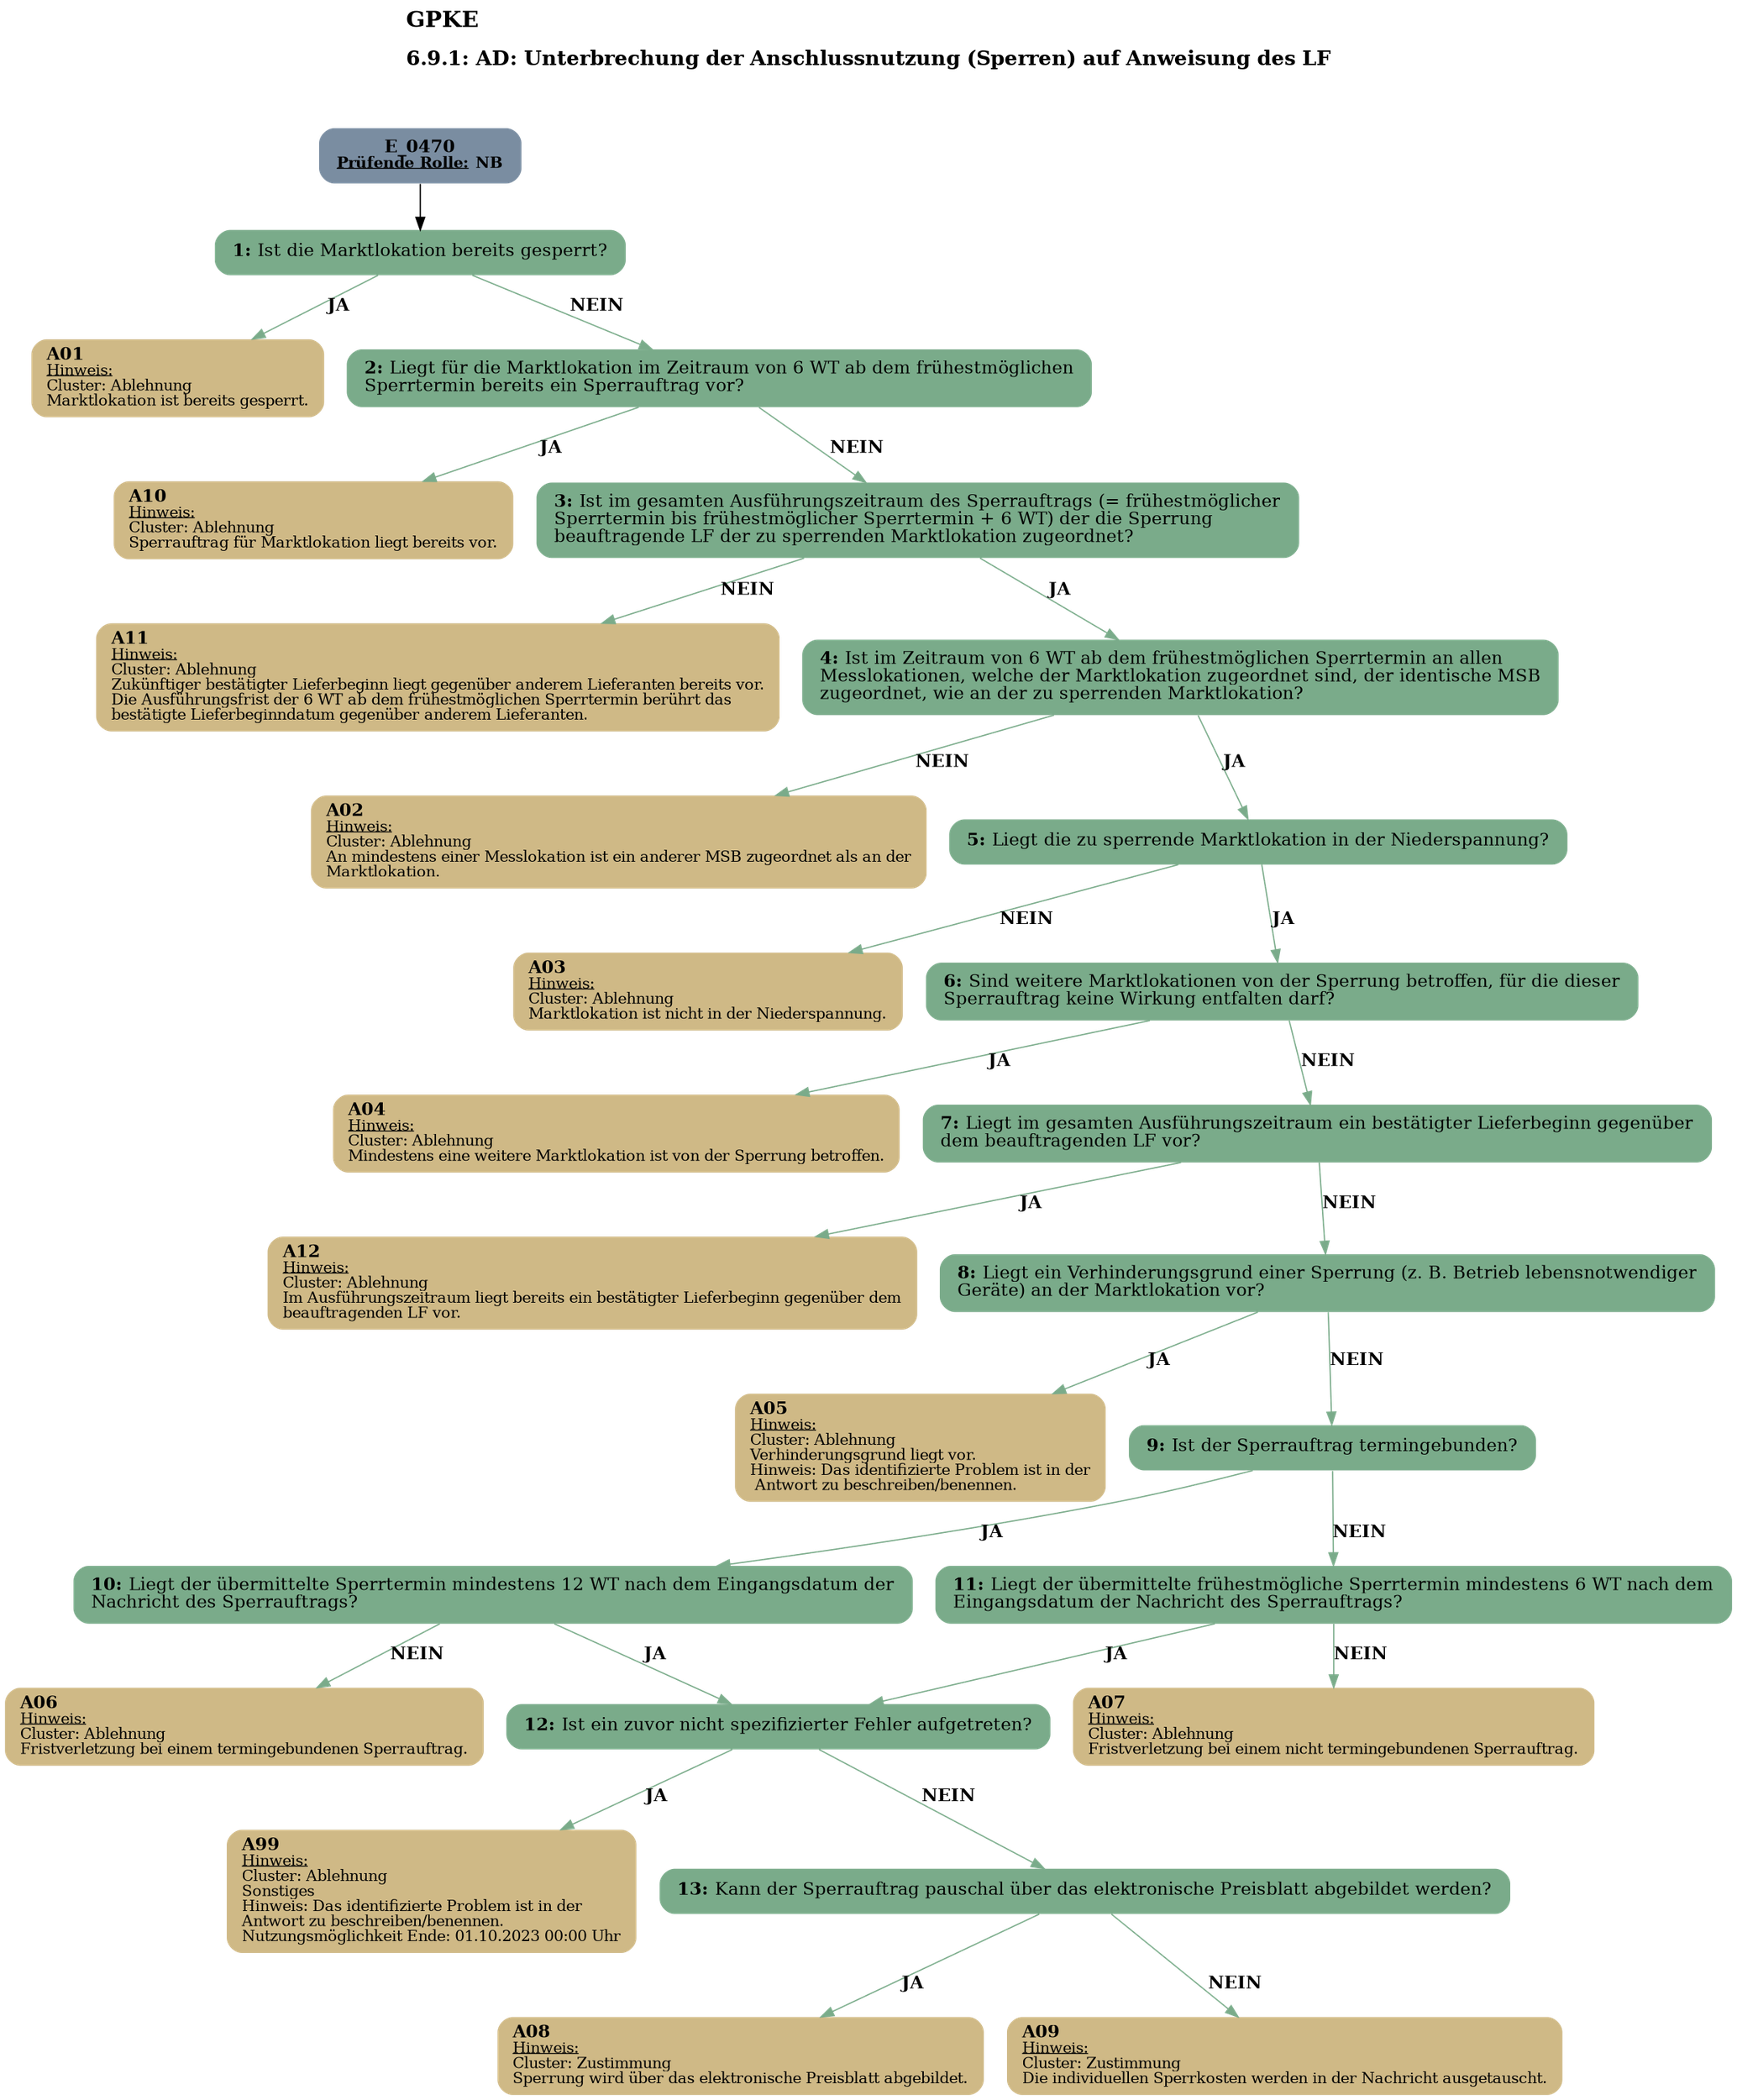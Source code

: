 digraph D {
    labelloc="t";
    label=<<B><FONT POINT-SIZE="18">GPKE</FONT></B><BR align="left"/><BR/><B><FONT POINT-SIZE="16">6.9.1: AD: Unterbrechung der Anschlussnutzung (Sperren) auf Anweisung des LF</FONT></B><BR align="left"/><BR/><BR/><BR/>>;
    ratio="compress";
    concentrate=true;
    pack=true;
    rankdir=TB;
    packmode="array";
    size="20,20";
    "Start" [margin="0.2,0.12", shape=box, style="filled,rounded", penwidth=0.0, fillcolor="#7a8da1", label=<<B>E_0470</B><BR align="center"/><FONT point-size="12"><B><U>Prüfende Rolle:</U> NB</B></FONT><BR align="center"/>>];
    "1" [margin="0.2,0.12", shape=box, style="filled,rounded", penwidth=0.0, fillcolor="#7aab8a", label=<<B>1: </B>Ist die Marktlokation bereits gesperrt?<BR align="left"/>>];
    "A01" [margin="0.17,0.08", shape=box, style="filled,rounded", penwidth=0.0, fillcolor="#cfb986", label=<<B>A01</B><BR align="left"/><FONT point-size="12"><U>Hinweis:</U><BR align="left"/>Cluster: Ablehnung<BR align="left"/>Marktlokation ist bereits gesperrt.<BR align="left"/></FONT>>];
    "2" [margin="0.2,0.12", shape=box, style="filled,rounded", penwidth=0.0, fillcolor="#7aab8a", label=<<B>2: </B>Liegt für die Marktlokation im Zeitraum von 6 WT ab dem frühestmöglichen<BR align="left"/>Sperrtermin bereits ein Sperrauftrag vor?<BR align="left"/>>];
    "A10" [margin="0.17,0.08", shape=box, style="filled,rounded", penwidth=0.0, fillcolor="#cfb986", label=<<B>A10</B><BR align="left"/><FONT point-size="12"><U>Hinweis:</U><BR align="left"/>Cluster: Ablehnung<BR align="left"/>Sperrauftrag für Marktlokation liegt bereits vor.<BR align="left"/></FONT>>];
    "3" [margin="0.2,0.12", shape=box, style="filled,rounded", penwidth=0.0, fillcolor="#7aab8a", label=<<B>3: </B>Ist im gesamten Ausführungszeitraum des Sperrauftrags (= frühestmöglicher<BR align="left"/>Sperrtermin bis frühestmöglicher Sperrtermin + 6 WT) der die Sperrung<BR align="left"/>beauftragende LF der zu sperrenden Marktlokation zugeordnet?<BR align="left"/>>];
    "A11" [margin="0.17,0.08", shape=box, style="filled,rounded", penwidth=0.0, fillcolor="#cfb986", label=<<B>A11</B><BR align="left"/><FONT point-size="12"><U>Hinweis:</U><BR align="left"/>Cluster: Ablehnung<BR align="left"/>Zukünftiger bestätigter Lieferbeginn liegt gegenüber anderem Lieferanten bereits vor.<BR align="left"/>Die Ausführungsfrist der 6 WT ab dem frühestmöglichen Sperrtermin berührt das<BR align="left"/>bestätigte Lieferbeginndatum gegenüber anderem Lieferanten.<BR align="left"/></FONT>>];
    "4" [margin="0.2,0.12", shape=box, style="filled,rounded", penwidth=0.0, fillcolor="#7aab8a", label=<<B>4: </B>Ist im Zeitraum von 6 WT ab dem frühestmöglichen Sperrtermin an allen<BR align="left"/>Messlokationen, welche der Marktlokation zugeordnet sind, der identische MSB<BR align="left"/>zugeordnet, wie an der zu sperrenden Marktlokation?<BR align="left"/>>];
    "A02" [margin="0.17,0.08", shape=box, style="filled,rounded", penwidth=0.0, fillcolor="#cfb986", label=<<B>A02</B><BR align="left"/><FONT point-size="12"><U>Hinweis:</U><BR align="left"/>Cluster: Ablehnung<BR align="left"/>An mindestens einer Messlokation ist ein anderer MSB zugeordnet als an der<BR align="left"/>Marktlokation.<BR align="left"/></FONT>>];
    "5" [margin="0.2,0.12", shape=box, style="filled,rounded", penwidth=0.0, fillcolor="#7aab8a", label=<<B>5: </B>Liegt die zu sperrende Marktlokation in der Niederspannung?<BR align="left"/>>];
    "A03" [margin="0.17,0.08", shape=box, style="filled,rounded", penwidth=0.0, fillcolor="#cfb986", label=<<B>A03</B><BR align="left"/><FONT point-size="12"><U>Hinweis:</U><BR align="left"/>Cluster: Ablehnung<BR align="left"/>Marktlokation ist nicht in der Niederspannung.<BR align="left"/></FONT>>];
    "6" [margin="0.2,0.12", shape=box, style="filled,rounded", penwidth=0.0, fillcolor="#7aab8a", label=<<B>6: </B>Sind weitere Marktlokationen von der Sperrung betroffen, für die dieser<BR align="left"/>Sperrauftrag keine Wirkung entfalten darf?<BR align="left"/>>];
    "A04" [margin="0.17,0.08", shape=box, style="filled,rounded", penwidth=0.0, fillcolor="#cfb986", label=<<B>A04</B><BR align="left"/><FONT point-size="12"><U>Hinweis:</U><BR align="left"/>Cluster: Ablehnung<BR align="left"/>Mindestens eine weitere Marktlokation ist von der Sperrung betroffen.<BR align="left"/></FONT>>];
    "7" [margin="0.2,0.12", shape=box, style="filled,rounded", penwidth=0.0, fillcolor="#7aab8a", label=<<B>7: </B>Liegt im gesamten Ausführungszeitraum ein bestätigter Lieferbeginn gegenüber<BR align="left"/>dem beauftragenden LF vor?<BR align="left"/>>];
    "A12" [margin="0.17,0.08", shape=box, style="filled,rounded", penwidth=0.0, fillcolor="#cfb986", label=<<B>A12</B><BR align="left"/><FONT point-size="12"><U>Hinweis:</U><BR align="left"/>Cluster: Ablehnung<BR align="left"/>Im Ausführungszeitraum liegt bereits ein bestätigter Lieferbeginn gegenüber dem<BR align="left"/>beauftragenden LF vor.<BR align="left"/></FONT>>];
    "8" [margin="0.2,0.12", shape=box, style="filled,rounded", penwidth=0.0, fillcolor="#7aab8a", label=<<B>8: </B>Liegt ein Verhinderungsgrund einer Sperrung (z. B. Betrieb lebensnotwendiger<BR align="left"/>Geräte) an der Marktlokation vor?<BR align="left"/>>];
    "A05" [margin="0.17,0.08", shape=box, style="filled,rounded", penwidth=0.0, fillcolor="#cfb986", label=<<B>A05</B><BR align="left"/><FONT point-size="12"><U>Hinweis:</U><BR align="left"/>Cluster: Ablehnung<BR align="left"/>Verhinderungsgrund liegt vor.<BR align="left"/>Hinweis: Das identifizierte Problem ist in der<BR align="left"/> Antwort zu beschreiben/benennen.<BR align="left"/></FONT>>];
    "9" [margin="0.2,0.12", shape=box, style="filled,rounded", penwidth=0.0, fillcolor="#7aab8a", label=<<B>9: </B>Ist der Sperrauftrag termingebunden?<BR align="left"/>>];
    "10" [margin="0.2,0.12", shape=box, style="filled,rounded", penwidth=0.0, fillcolor="#7aab8a", label=<<B>10: </B>Liegt der übermittelte Sperrtermin mindestens 12 WT nach dem Eingangsdatum der<BR align="left"/>Nachricht des Sperrauftrags?<BR align="left"/>>];
    "A06" [margin="0.17,0.08", shape=box, style="filled,rounded", penwidth=0.0, fillcolor="#cfb986", label=<<B>A06</B><BR align="left"/><FONT point-size="12"><U>Hinweis:</U><BR align="left"/>Cluster: Ablehnung<BR align="left"/>Fristverletzung bei einem termingebundenen Sperrauftrag.<BR align="left"/></FONT>>];
    "11" [margin="0.2,0.12", shape=box, style="filled,rounded", penwidth=0.0, fillcolor="#7aab8a", label=<<B>11: </B>Liegt der übermittelte frühestmögliche Sperrtermin mindestens 6 WT nach dem<BR align="left"/>Eingangsdatum der Nachricht des Sperrauftrags?<BR align="left"/>>];
    "A07" [margin="0.17,0.08", shape=box, style="filled,rounded", penwidth=0.0, fillcolor="#cfb986", label=<<B>A07</B><BR align="left"/><FONT point-size="12"><U>Hinweis:</U><BR align="left"/>Cluster: Ablehnung<BR align="left"/>Fristverletzung bei einem nicht termingebundenen Sperrauftrag.<BR align="left"/></FONT>>];
    "12" [margin="0.2,0.12", shape=box, style="filled,rounded", penwidth=0.0, fillcolor="#7aab8a", label=<<B>12: </B>Ist ein zuvor nicht spezifizierter Fehler aufgetreten?<BR align="left"/>>];
    "A99" [margin="0.17,0.08", shape=box, style="filled,rounded", penwidth=0.0, fillcolor="#cfb986", label=<<B>A99</B><BR align="left"/><FONT point-size="12"><U>Hinweis:</U><BR align="left"/>Cluster: Ablehnung<BR align="left"/>Sonstiges<BR align="left"/>Hinweis: Das identifizierte Problem ist in der<BR align="left"/>Antwort zu beschreiben/benennen.<BR align="left"/>Nutzungsmöglichkeit Ende: 01.10.2023 00:00 Uhr<BR align="left"/></FONT>>];
    "13" [margin="0.2,0.12", shape=box, style="filled,rounded", penwidth=0.0, fillcolor="#7aab8a", label=<<B>13: </B>Kann der Sperrauftrag pauschal über das elektronische Preisblatt abgebildet werden?<BR align="left"/>>];
    "A08" [margin="0.17,0.08", shape=box, style="filled,rounded", penwidth=0.0, fillcolor="#cfb986", label=<<B>A08</B><BR align="left"/><FONT point-size="12"><U>Hinweis:</U><BR align="left"/>Cluster: Zustimmung<BR align="left"/>Sperrung wird über das elektronische Preisblatt abgebildet.<BR align="left"/></FONT>>];
    "A09" [margin="0.17,0.08", shape=box, style="filled,rounded", penwidth=0.0, fillcolor="#cfb986", label=<<B>A09</B><BR align="left"/><FONT point-size="12"><U>Hinweis:</U><BR align="left"/>Cluster: Zustimmung<BR align="left"/>Die individuellen Sperrkosten werden in der Nachricht ausgetauscht.<BR align="left"/></FONT>>];

    "Start" -> "1";
    "1" -> "A01" [label=<<B>JA</B>>, color="#7aab8a"];
    "1" -> "2" [label=<<B>NEIN</B>>, color="#7aab8a"];
    "2" -> "A10" [label=<<B>JA</B>>, color="#7aab8a"];
    "2" -> "3" [label=<<B>NEIN</B>>, color="#7aab8a"];
    "3" -> "A11" [label=<<B>NEIN</B>>, color="#7aab8a"];
    "3" -> "4" [label=<<B>JA</B>>, color="#7aab8a"];
    "4" -> "A02" [label=<<B>NEIN</B>>, color="#7aab8a"];
    "4" -> "5" [label=<<B>JA</B>>, color="#7aab8a"];
    "5" -> "A03" [label=<<B>NEIN</B>>, color="#7aab8a"];
    "5" -> "6" [label=<<B>JA</B>>, color="#7aab8a"];
    "6" -> "A04" [label=<<B>JA</B>>, color="#7aab8a"];
    "6" -> "7" [label=<<B>NEIN</B>>, color="#7aab8a"];
    "7" -> "A12" [label=<<B>JA</B>>, color="#7aab8a"];
    "7" -> "8" [label=<<B>NEIN</B>>, color="#7aab8a"];
    "8" -> "A05" [label=<<B>JA</B>>, color="#7aab8a"];
    "8" -> "9" [label=<<B>NEIN</B>>, color="#7aab8a"];
    "9" -> "10" [label=<<B>JA</B>>, color="#7aab8a"];
    "9" -> "11" [label=<<B>NEIN</B>>, color="#7aab8a"];
    "10" -> "A06" [label=<<B>NEIN</B>>, color="#7aab8a"];
    "10" -> "12" [label=<<B>JA</B>>, color="#7aab8a"];
    "11" -> "A07" [label=<<B>NEIN</B>>, color="#7aab8a"];
    "11" -> "12" [label=<<B>JA</B>>, color="#7aab8a"];
    "12" -> "A99" [label=<<B>JA</B>>, color="#7aab8a"];
    "12" -> "13" [label=<<B>NEIN</B>>, color="#7aab8a"];
    "13" -> "A08" [label=<<B>JA</B>>, color="#7aab8a"];
    "13" -> "A09" [label=<<B>NEIN</B>>, color="#7aab8a"];

    bgcolor="transparent";
}